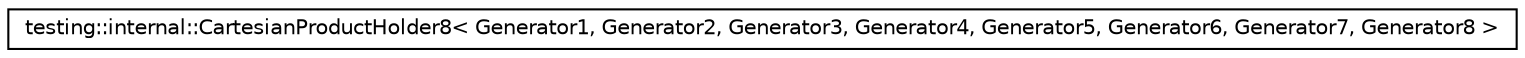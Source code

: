 digraph G
{
  edge [fontname="Helvetica",fontsize="10",labelfontname="Helvetica",labelfontsize="10"];
  node [fontname="Helvetica",fontsize="10",shape=record];
  rankdir="LR";
  Node1 [label="testing::internal::CartesianProductHolder8\< Generator1, Generator2, Generator3, Generator4, Generator5, Generator6, Generator7, Generator8 \>",height=0.2,width=0.4,color="black", fillcolor="white", style="filled",URL="$classtesting_1_1internal_1_1CartesianProductHolder8.html"];
}
